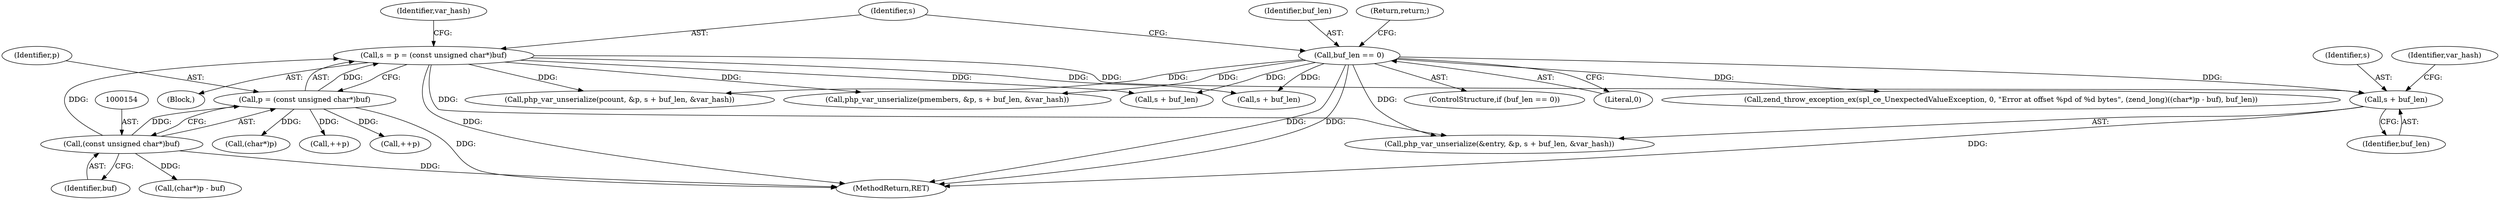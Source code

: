 digraph "0_php-src_61cdd1255d5b9c8453be71aacbbf682796ac77d4@pointer" {
"1000249" [label="(Call,s + buf_len)"];
"1000149" [label="(Call,s = p = (const unsigned char*)buf)"];
"1000151" [label="(Call,p = (const unsigned char*)buf)"];
"1000153" [label="(Call,(const unsigned char*)buf)"];
"1000144" [label="(Call,buf_len == 0)"];
"1000253" [label="(Identifier,var_hash)"];
"1000149" [label="(Call,s = p = (const unsigned char*)buf)"];
"1000251" [label="(Identifier,buf_len)"];
"1000426" [label="(Call,php_var_unserialize(pmembers, &p, s + buf_len, &var_hash))"];
"1000454" [label="(Call,zend_throw_exception_ex(spl_ce_UnexpectedValueException, 0, \"Error at offset %pd of %d bytes\", (zend_long)((char*)p - buf), buf_len))"];
"1000114" [label="(Block,)"];
"1000244" [label="(Call,php_var_unserialize(&entry, &p, s + buf_len, &var_hash))"];
"1000467" [label="(MethodReturn,RET)"];
"1000157" [label="(Identifier,var_hash)"];
"1000461" [label="(Call,(char*)p)"];
"1000143" [label="(ControlStructure,if (buf_len == 0))"];
"1000171" [label="(Call,++p)"];
"1000155" [label="(Identifier,buf)"];
"1000144" [label="(Call,buf_len == 0)"];
"1000185" [label="(Call,s + buf_len)"];
"1000150" [label="(Identifier,s)"];
"1000181" [label="(Call,php_var_unserialize(pcount, &p, s + buf_len, &var_hash))"];
"1000166" [label="(Call,++p)"];
"1000430" [label="(Call,s + buf_len)"];
"1000145" [label="(Identifier,buf_len)"];
"1000152" [label="(Identifier,p)"];
"1000250" [label="(Identifier,s)"];
"1000146" [label="(Literal,0)"];
"1000148" [label="(Return,return;)"];
"1000153" [label="(Call,(const unsigned char*)buf)"];
"1000249" [label="(Call,s + buf_len)"];
"1000460" [label="(Call,(char*)p - buf)"];
"1000151" [label="(Call,p = (const unsigned char*)buf)"];
"1000249" -> "1000244"  [label="AST: "];
"1000249" -> "1000251"  [label="CFG: "];
"1000250" -> "1000249"  [label="AST: "];
"1000251" -> "1000249"  [label="AST: "];
"1000253" -> "1000249"  [label="CFG: "];
"1000249" -> "1000467"  [label="DDG: "];
"1000149" -> "1000249"  [label="DDG: "];
"1000144" -> "1000249"  [label="DDG: "];
"1000149" -> "1000114"  [label="AST: "];
"1000149" -> "1000151"  [label="CFG: "];
"1000150" -> "1000149"  [label="AST: "];
"1000151" -> "1000149"  [label="AST: "];
"1000157" -> "1000149"  [label="CFG: "];
"1000149" -> "1000467"  [label="DDG: "];
"1000151" -> "1000149"  [label="DDG: "];
"1000153" -> "1000149"  [label="DDG: "];
"1000149" -> "1000181"  [label="DDG: "];
"1000149" -> "1000185"  [label="DDG: "];
"1000149" -> "1000244"  [label="DDG: "];
"1000149" -> "1000426"  [label="DDG: "];
"1000149" -> "1000430"  [label="DDG: "];
"1000151" -> "1000153"  [label="CFG: "];
"1000152" -> "1000151"  [label="AST: "];
"1000153" -> "1000151"  [label="AST: "];
"1000151" -> "1000467"  [label="DDG: "];
"1000153" -> "1000151"  [label="DDG: "];
"1000151" -> "1000166"  [label="DDG: "];
"1000151" -> "1000171"  [label="DDG: "];
"1000151" -> "1000461"  [label="DDG: "];
"1000153" -> "1000155"  [label="CFG: "];
"1000154" -> "1000153"  [label="AST: "];
"1000155" -> "1000153"  [label="AST: "];
"1000153" -> "1000467"  [label="DDG: "];
"1000153" -> "1000460"  [label="DDG: "];
"1000144" -> "1000143"  [label="AST: "];
"1000144" -> "1000146"  [label="CFG: "];
"1000145" -> "1000144"  [label="AST: "];
"1000146" -> "1000144"  [label="AST: "];
"1000148" -> "1000144"  [label="CFG: "];
"1000150" -> "1000144"  [label="CFG: "];
"1000144" -> "1000467"  [label="DDG: "];
"1000144" -> "1000467"  [label="DDG: "];
"1000144" -> "1000181"  [label="DDG: "];
"1000144" -> "1000185"  [label="DDG: "];
"1000144" -> "1000244"  [label="DDG: "];
"1000144" -> "1000426"  [label="DDG: "];
"1000144" -> "1000430"  [label="DDG: "];
"1000144" -> "1000454"  [label="DDG: "];
}

